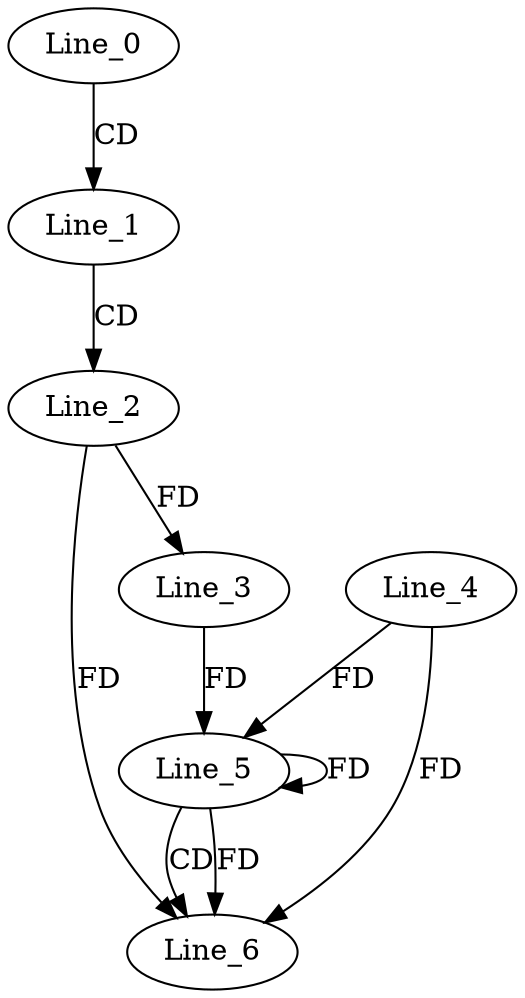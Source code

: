 digraph G {
  Line_0;
  Line_1;
  Line_2;
  Line_3;
  Line_5;
  Line_4;
  Line_5;
  Line_3;
  Line_5;
  Line_6;
  Line_0 -> Line_1 [ label="CD" ];
  Line_1 -> Line_2 [ label="CD" ];
  Line_2 -> Line_3 [ label="FD" ];
  Line_5 -> Line_5 [ label="FD" ];
  Line_4 -> Line_5 [ label="FD" ];
  Line_3 -> Line_5 [ label="FD" ];
  Line_5 -> Line_6 [ label="CD" ];
  Line_2 -> Line_6 [ label="FD" ];
  Line_5 -> Line_6 [ label="FD" ];
  Line_4 -> Line_6 [ label="FD" ];
}

